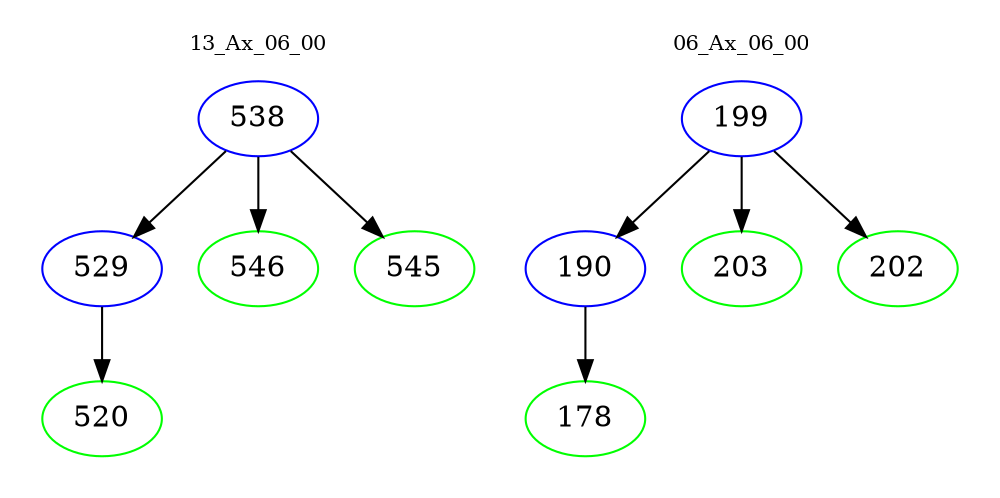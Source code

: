 digraph{
subgraph cluster_0 {
color = white
label = "13_Ax_06_00";
fontsize=10;
T0_538 [label="538", color="blue"]
T0_538 -> T0_529 [color="black"]
T0_529 [label="529", color="blue"]
T0_529 -> T0_520 [color="black"]
T0_520 [label="520", color="green"]
T0_538 -> T0_546 [color="black"]
T0_546 [label="546", color="green"]
T0_538 -> T0_545 [color="black"]
T0_545 [label="545", color="green"]
}
subgraph cluster_1 {
color = white
label = "06_Ax_06_00";
fontsize=10;
T1_199 [label="199", color="blue"]
T1_199 -> T1_190 [color="black"]
T1_190 [label="190", color="blue"]
T1_190 -> T1_178 [color="black"]
T1_178 [label="178", color="green"]
T1_199 -> T1_203 [color="black"]
T1_203 [label="203", color="green"]
T1_199 -> T1_202 [color="black"]
T1_202 [label="202", color="green"]
}
}
